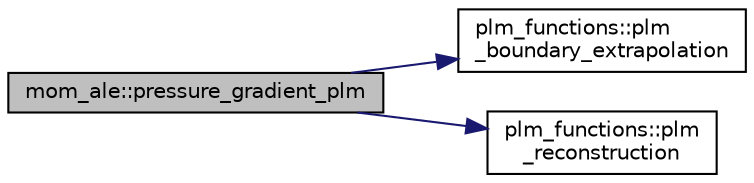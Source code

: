 digraph "mom_ale::pressure_gradient_plm"
{
 // INTERACTIVE_SVG=YES
 // LATEX_PDF_SIZE
  edge [fontname="Helvetica",fontsize="10",labelfontname="Helvetica",labelfontsize="10"];
  node [fontname="Helvetica",fontsize="10",shape=record];
  rankdir="LR";
  Node1 [label="mom_ale::pressure_gradient_plm",height=0.2,width=0.4,color="black", fillcolor="grey75", style="filled", fontcolor="black",tooltip="Use plm reconstruction for pressure gradient (determine edge values) By using a PLM (limited piecewis..."];
  Node1 -> Node2 [color="midnightblue",fontsize="10",style="solid",fontname="Helvetica"];
  Node2 [label="plm_functions::plm\l_boundary_extrapolation",height=0.2,width=0.4,color="black", fillcolor="white", style="filled",URL="$namespaceplm__functions.html#a7e6d6acb77747f967174265a1bf45784",tooltip="Reconstruction by linear polynomials within boundary cells."];
  Node1 -> Node3 [color="midnightblue",fontsize="10",style="solid",fontname="Helvetica"];
  Node3 [label="plm_functions::plm\l_reconstruction",height=0.2,width=0.4,color="black", fillcolor="white", style="filled",URL="$namespaceplm__functions.html#afc5335533d6ae9896bf0d869fa5a25e9",tooltip="Reconstruction by linear polynomials within each cell."];
}
